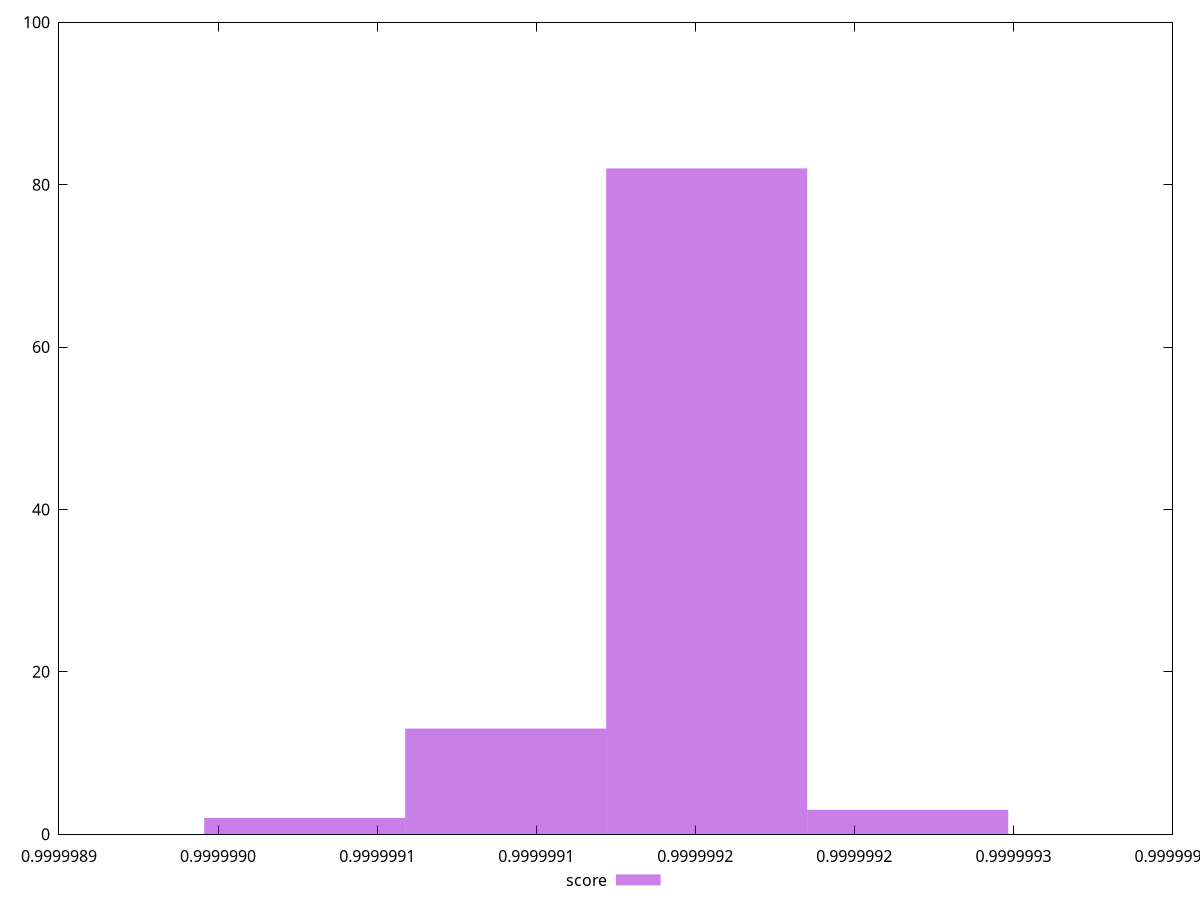 reset
set terminal svg size 640, 490 enhanced background rgb 'white'
set output "reprap/interactive/samples/empty/score/histogram.svg"

$score <<EOF
0.9999990272287442 2
0.999999153593121 82
0.9999990904109326 13
0.9999992167753093 3
EOF

set key outside below
set boxwidth 6.318218836958484e-8
set yrange [0:100]
set style fill transparent solid 0.5 noborder

plot \
  $score title "score" with boxes, \


reset